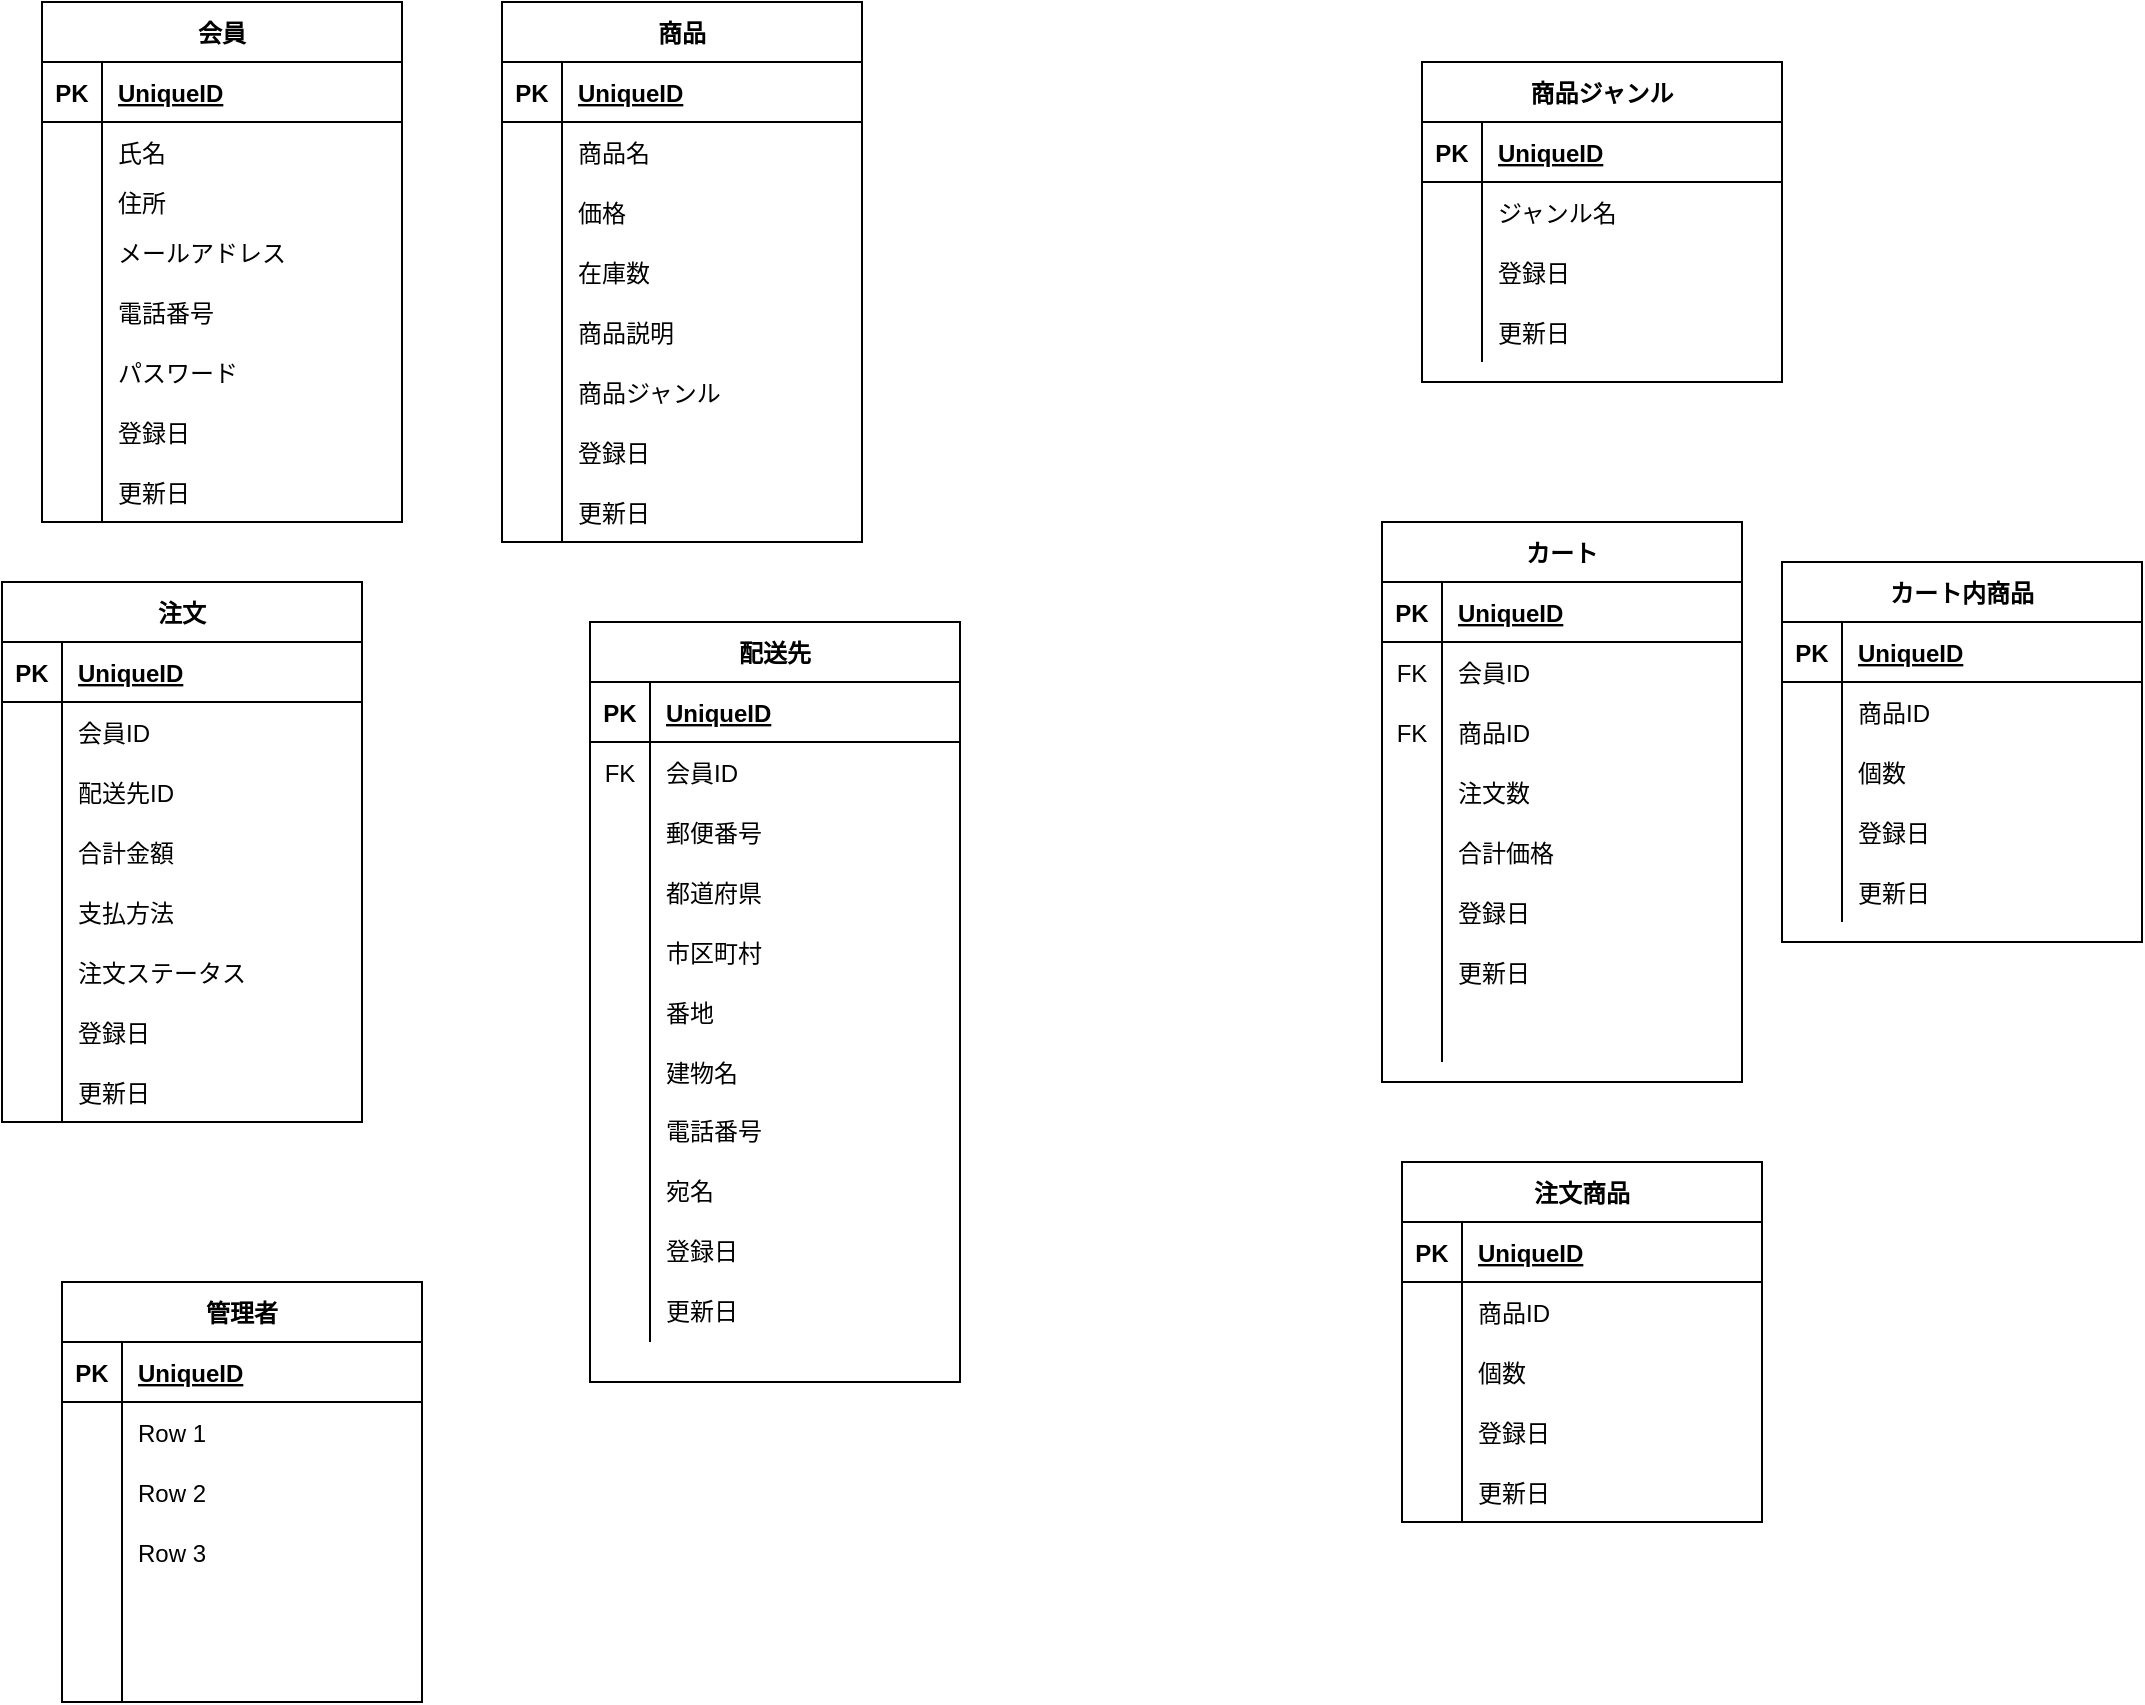 <mxfile version="14.2.2" type="github">
  <diagram id="_fGBbQ_tDHvk_TWlKCjW" name="Page-1">
    <mxGraphModel dx="875" dy="1049" grid="1" gridSize="10" guides="1" tooltips="1" connect="1" arrows="1" fold="1" page="1" pageScale="1" pageWidth="827" pageHeight="1169" math="0" shadow="0">
      <root>
        <mxCell id="0" />
        <mxCell id="1" parent="0" />
        <mxCell id="HQgpcalhJWOucow4i2d_-1" value="会員" style="shape=table;startSize=30;container=1;collapsible=1;childLayout=tableLayout;fixedRows=1;rowLines=0;fontStyle=1;align=center;resizeLast=1;" parent="1" vertex="1">
          <mxGeometry x="50" y="10" width="180" height="260" as="geometry" />
        </mxCell>
        <mxCell id="HQgpcalhJWOucow4i2d_-2" value="" style="shape=partialRectangle;collapsible=0;dropTarget=0;pointerEvents=0;fillColor=none;top=0;left=0;bottom=1;right=0;points=[[0,0.5],[1,0.5]];portConstraint=eastwest;" parent="HQgpcalhJWOucow4i2d_-1" vertex="1">
          <mxGeometry y="30" width="180" height="30" as="geometry" />
        </mxCell>
        <mxCell id="HQgpcalhJWOucow4i2d_-3" value="PK" style="shape=partialRectangle;connectable=0;fillColor=none;top=0;left=0;bottom=0;right=0;fontStyle=1;overflow=hidden;" parent="HQgpcalhJWOucow4i2d_-2" vertex="1">
          <mxGeometry width="30" height="30" as="geometry" />
        </mxCell>
        <mxCell id="HQgpcalhJWOucow4i2d_-4" value="UniqueID" style="shape=partialRectangle;connectable=0;fillColor=none;top=0;left=0;bottom=0;right=0;align=left;spacingLeft=6;fontStyle=5;overflow=hidden;" parent="HQgpcalhJWOucow4i2d_-2" vertex="1">
          <mxGeometry x="30" width="150" height="30" as="geometry" />
        </mxCell>
        <mxCell id="HQgpcalhJWOucow4i2d_-5" value="" style="shape=partialRectangle;collapsible=0;dropTarget=0;pointerEvents=0;fillColor=none;top=0;left=0;bottom=0;right=0;points=[[0,0.5],[1,0.5]];portConstraint=eastwest;" parent="HQgpcalhJWOucow4i2d_-1" vertex="1">
          <mxGeometry y="60" width="180" height="30" as="geometry" />
        </mxCell>
        <mxCell id="HQgpcalhJWOucow4i2d_-6" value="" style="shape=partialRectangle;connectable=0;fillColor=none;top=0;left=0;bottom=0;right=0;editable=1;overflow=hidden;" parent="HQgpcalhJWOucow4i2d_-5" vertex="1">
          <mxGeometry width="30" height="30" as="geometry" />
        </mxCell>
        <mxCell id="HQgpcalhJWOucow4i2d_-7" value="氏名" style="shape=partialRectangle;connectable=0;fillColor=none;top=0;left=0;bottom=0;right=0;align=left;spacingLeft=6;overflow=hidden;" parent="HQgpcalhJWOucow4i2d_-5" vertex="1">
          <mxGeometry x="30" width="150" height="30" as="geometry" />
        </mxCell>
        <mxCell id="HQgpcalhJWOucow4i2d_-8" value="" style="shape=partialRectangle;collapsible=0;dropTarget=0;pointerEvents=0;fillColor=none;top=0;left=0;bottom=0;right=0;points=[[0,0.5],[1,0.5]];portConstraint=eastwest;" parent="HQgpcalhJWOucow4i2d_-1" vertex="1">
          <mxGeometry y="90" width="180" height="20" as="geometry" />
        </mxCell>
        <mxCell id="HQgpcalhJWOucow4i2d_-9" value="" style="shape=partialRectangle;connectable=0;fillColor=none;top=0;left=0;bottom=0;right=0;editable=1;overflow=hidden;" parent="HQgpcalhJWOucow4i2d_-8" vertex="1">
          <mxGeometry width="30" height="20" as="geometry" />
        </mxCell>
        <mxCell id="HQgpcalhJWOucow4i2d_-10" value="住所" style="shape=partialRectangle;connectable=0;fillColor=none;top=0;left=0;bottom=0;right=0;align=left;spacingLeft=6;overflow=hidden;" parent="HQgpcalhJWOucow4i2d_-8" vertex="1">
          <mxGeometry x="30" width="150" height="20" as="geometry" />
        </mxCell>
        <mxCell id="HQgpcalhJWOucow4i2d_-11" value="" style="shape=partialRectangle;collapsible=0;dropTarget=0;pointerEvents=0;fillColor=none;top=0;left=0;bottom=0;right=0;points=[[0,0.5],[1,0.5]];portConstraint=eastwest;" parent="HQgpcalhJWOucow4i2d_-1" vertex="1">
          <mxGeometry y="110" width="180" height="30" as="geometry" />
        </mxCell>
        <mxCell id="HQgpcalhJWOucow4i2d_-12" value="" style="shape=partialRectangle;connectable=0;fillColor=none;top=0;left=0;bottom=0;right=0;editable=1;overflow=hidden;" parent="HQgpcalhJWOucow4i2d_-11" vertex="1">
          <mxGeometry width="30" height="30" as="geometry" />
        </mxCell>
        <mxCell id="HQgpcalhJWOucow4i2d_-13" value="メールアドレス" style="shape=partialRectangle;connectable=0;fillColor=none;top=0;left=0;bottom=0;right=0;align=left;spacingLeft=6;overflow=hidden;" parent="HQgpcalhJWOucow4i2d_-11" vertex="1">
          <mxGeometry x="30" width="150" height="30" as="geometry" />
        </mxCell>
        <mxCell id="v8ZFFHO1HFxHdXyD2R_P-13" style="shape=partialRectangle;collapsible=0;dropTarget=0;pointerEvents=0;fillColor=none;top=0;left=0;bottom=0;right=0;points=[[0,0.5],[1,0.5]];portConstraint=eastwest;" parent="HQgpcalhJWOucow4i2d_-1" vertex="1">
          <mxGeometry y="140" width="180" height="30" as="geometry" />
        </mxCell>
        <mxCell id="v8ZFFHO1HFxHdXyD2R_P-14" style="shape=partialRectangle;connectable=0;fillColor=none;top=0;left=0;bottom=0;right=0;editable=1;overflow=hidden;" parent="v8ZFFHO1HFxHdXyD2R_P-13" vertex="1">
          <mxGeometry width="30" height="30" as="geometry" />
        </mxCell>
        <mxCell id="v8ZFFHO1HFxHdXyD2R_P-15" value="電話番号" style="shape=partialRectangle;connectable=0;fillColor=none;top=0;left=0;bottom=0;right=0;align=left;spacingLeft=6;overflow=hidden;" parent="v8ZFFHO1HFxHdXyD2R_P-13" vertex="1">
          <mxGeometry x="30" width="150" height="30" as="geometry" />
        </mxCell>
        <mxCell id="v8ZFFHO1HFxHdXyD2R_P-1" style="shape=partialRectangle;collapsible=0;dropTarget=0;pointerEvents=0;fillColor=none;top=0;left=0;bottom=0;right=0;points=[[0,0.5],[1,0.5]];portConstraint=eastwest;" parent="HQgpcalhJWOucow4i2d_-1" vertex="1">
          <mxGeometry y="170" width="180" height="30" as="geometry" />
        </mxCell>
        <mxCell id="v8ZFFHO1HFxHdXyD2R_P-2" style="shape=partialRectangle;connectable=0;fillColor=none;top=0;left=0;bottom=0;right=0;editable=1;overflow=hidden;" parent="v8ZFFHO1HFxHdXyD2R_P-1" vertex="1">
          <mxGeometry width="30" height="30" as="geometry" />
        </mxCell>
        <mxCell id="v8ZFFHO1HFxHdXyD2R_P-3" value="パスワード" style="shape=partialRectangle;connectable=0;fillColor=none;top=0;left=0;bottom=0;right=0;align=left;spacingLeft=6;overflow=hidden;" parent="v8ZFFHO1HFxHdXyD2R_P-1" vertex="1">
          <mxGeometry x="30" width="150" height="30" as="geometry" />
        </mxCell>
        <mxCell id="v8ZFFHO1HFxHdXyD2R_P-10" style="shape=partialRectangle;collapsible=0;dropTarget=0;pointerEvents=0;fillColor=none;top=0;left=0;bottom=0;right=0;points=[[0,0.5],[1,0.5]];portConstraint=eastwest;" parent="HQgpcalhJWOucow4i2d_-1" vertex="1">
          <mxGeometry y="200" width="180" height="30" as="geometry" />
        </mxCell>
        <mxCell id="v8ZFFHO1HFxHdXyD2R_P-11" style="shape=partialRectangle;connectable=0;fillColor=none;top=0;left=0;bottom=0;right=0;editable=1;overflow=hidden;" parent="v8ZFFHO1HFxHdXyD2R_P-10" vertex="1">
          <mxGeometry width="30" height="30" as="geometry" />
        </mxCell>
        <mxCell id="v8ZFFHO1HFxHdXyD2R_P-12" value="登録日" style="shape=partialRectangle;connectable=0;fillColor=none;top=0;left=0;bottom=0;right=0;align=left;spacingLeft=6;overflow=hidden;" parent="v8ZFFHO1HFxHdXyD2R_P-10" vertex="1">
          <mxGeometry x="30" width="150" height="30" as="geometry" />
        </mxCell>
        <mxCell id="v8ZFFHO1HFxHdXyD2R_P-16" style="shape=partialRectangle;collapsible=0;dropTarget=0;pointerEvents=0;fillColor=none;top=0;left=0;bottom=0;right=0;points=[[0,0.5],[1,0.5]];portConstraint=eastwest;" parent="HQgpcalhJWOucow4i2d_-1" vertex="1">
          <mxGeometry y="230" width="180" height="30" as="geometry" />
        </mxCell>
        <mxCell id="v8ZFFHO1HFxHdXyD2R_P-17" style="shape=partialRectangle;connectable=0;fillColor=none;top=0;left=0;bottom=0;right=0;editable=1;overflow=hidden;" parent="v8ZFFHO1HFxHdXyD2R_P-16" vertex="1">
          <mxGeometry width="30" height="30" as="geometry" />
        </mxCell>
        <mxCell id="v8ZFFHO1HFxHdXyD2R_P-18" value="更新日" style="shape=partialRectangle;connectable=0;fillColor=none;top=0;left=0;bottom=0;right=0;align=left;spacingLeft=6;overflow=hidden;" parent="v8ZFFHO1HFxHdXyD2R_P-16" vertex="1">
          <mxGeometry x="30" width="150" height="30" as="geometry" />
        </mxCell>
        <mxCell id="HQgpcalhJWOucow4i2d_-14" value="商品" style="shape=table;startSize=30;container=1;collapsible=1;childLayout=tableLayout;fixedRows=1;rowLines=0;fontStyle=1;align=center;resizeLast=1;" parent="1" vertex="1">
          <mxGeometry x="280" y="10" width="180" height="270" as="geometry" />
        </mxCell>
        <mxCell id="HQgpcalhJWOucow4i2d_-15" value="" style="shape=partialRectangle;collapsible=0;dropTarget=0;pointerEvents=0;fillColor=none;top=0;left=0;bottom=1;right=0;points=[[0,0.5],[1,0.5]];portConstraint=eastwest;" parent="HQgpcalhJWOucow4i2d_-14" vertex="1">
          <mxGeometry y="30" width="180" height="30" as="geometry" />
        </mxCell>
        <mxCell id="HQgpcalhJWOucow4i2d_-16" value="PK" style="shape=partialRectangle;connectable=0;fillColor=none;top=0;left=0;bottom=0;right=0;fontStyle=1;overflow=hidden;" parent="HQgpcalhJWOucow4i2d_-15" vertex="1">
          <mxGeometry width="30" height="30" as="geometry" />
        </mxCell>
        <mxCell id="HQgpcalhJWOucow4i2d_-17" value="UniqueID" style="shape=partialRectangle;connectable=0;fillColor=none;top=0;left=0;bottom=0;right=0;align=left;spacingLeft=6;fontStyle=5;overflow=hidden;" parent="HQgpcalhJWOucow4i2d_-15" vertex="1">
          <mxGeometry x="30" width="150" height="30" as="geometry" />
        </mxCell>
        <mxCell id="HQgpcalhJWOucow4i2d_-18" value="" style="shape=partialRectangle;collapsible=0;dropTarget=0;pointerEvents=0;fillColor=none;top=0;left=0;bottom=0;right=0;points=[[0,0.5],[1,0.5]];portConstraint=eastwest;" parent="HQgpcalhJWOucow4i2d_-14" vertex="1">
          <mxGeometry y="60" width="180" height="30" as="geometry" />
        </mxCell>
        <mxCell id="HQgpcalhJWOucow4i2d_-19" value="" style="shape=partialRectangle;connectable=0;fillColor=none;top=0;left=0;bottom=0;right=0;editable=1;overflow=hidden;" parent="HQgpcalhJWOucow4i2d_-18" vertex="1">
          <mxGeometry width="30" height="30" as="geometry" />
        </mxCell>
        <mxCell id="HQgpcalhJWOucow4i2d_-20" value="商品名" style="shape=partialRectangle;connectable=0;fillColor=none;top=0;left=0;bottom=0;right=0;align=left;spacingLeft=6;overflow=hidden;" parent="HQgpcalhJWOucow4i2d_-18" vertex="1">
          <mxGeometry x="30" width="150" height="30" as="geometry" />
        </mxCell>
        <mxCell id="HQgpcalhJWOucow4i2d_-21" value="" style="shape=partialRectangle;collapsible=0;dropTarget=0;pointerEvents=0;fillColor=none;top=0;left=0;bottom=0;right=0;points=[[0,0.5],[1,0.5]];portConstraint=eastwest;" parent="HQgpcalhJWOucow4i2d_-14" vertex="1">
          <mxGeometry y="90" width="180" height="30" as="geometry" />
        </mxCell>
        <mxCell id="HQgpcalhJWOucow4i2d_-22" value="" style="shape=partialRectangle;connectable=0;fillColor=none;top=0;left=0;bottom=0;right=0;editable=1;overflow=hidden;" parent="HQgpcalhJWOucow4i2d_-21" vertex="1">
          <mxGeometry width="30" height="30" as="geometry" />
        </mxCell>
        <mxCell id="HQgpcalhJWOucow4i2d_-23" value="価格" style="shape=partialRectangle;connectable=0;fillColor=none;top=0;left=0;bottom=0;right=0;align=left;spacingLeft=6;overflow=hidden;" parent="HQgpcalhJWOucow4i2d_-21" vertex="1">
          <mxGeometry x="30" width="150" height="30" as="geometry" />
        </mxCell>
        <mxCell id="HQgpcalhJWOucow4i2d_-24" value="" style="shape=partialRectangle;collapsible=0;dropTarget=0;pointerEvents=0;fillColor=none;top=0;left=0;bottom=0;right=0;points=[[0,0.5],[1,0.5]];portConstraint=eastwest;" parent="HQgpcalhJWOucow4i2d_-14" vertex="1">
          <mxGeometry y="120" width="180" height="30" as="geometry" />
        </mxCell>
        <mxCell id="HQgpcalhJWOucow4i2d_-25" value="" style="shape=partialRectangle;connectable=0;fillColor=none;top=0;left=0;bottom=0;right=0;editable=1;overflow=hidden;" parent="HQgpcalhJWOucow4i2d_-24" vertex="1">
          <mxGeometry width="30" height="30" as="geometry" />
        </mxCell>
        <mxCell id="HQgpcalhJWOucow4i2d_-26" value="在庫数" style="shape=partialRectangle;connectable=0;fillColor=none;top=0;left=0;bottom=0;right=0;align=left;spacingLeft=6;overflow=hidden;" parent="HQgpcalhJWOucow4i2d_-24" vertex="1">
          <mxGeometry x="30" width="150" height="30" as="geometry" />
        </mxCell>
        <mxCell id="v8ZFFHO1HFxHdXyD2R_P-26" style="shape=partialRectangle;collapsible=0;dropTarget=0;pointerEvents=0;fillColor=none;top=0;left=0;bottom=0;right=0;points=[[0,0.5],[1,0.5]];portConstraint=eastwest;" parent="HQgpcalhJWOucow4i2d_-14" vertex="1">
          <mxGeometry y="150" width="180" height="30" as="geometry" />
        </mxCell>
        <mxCell id="v8ZFFHO1HFxHdXyD2R_P-27" style="shape=partialRectangle;connectable=0;fillColor=none;top=0;left=0;bottom=0;right=0;editable=1;overflow=hidden;" parent="v8ZFFHO1HFxHdXyD2R_P-26" vertex="1">
          <mxGeometry width="30" height="30" as="geometry" />
        </mxCell>
        <mxCell id="v8ZFFHO1HFxHdXyD2R_P-28" value="商品説明" style="shape=partialRectangle;connectable=0;fillColor=none;top=0;left=0;bottom=0;right=0;align=left;spacingLeft=6;overflow=hidden;" parent="v8ZFFHO1HFxHdXyD2R_P-26" vertex="1">
          <mxGeometry x="30" width="150" height="30" as="geometry" />
        </mxCell>
        <mxCell id="v8ZFFHO1HFxHdXyD2R_P-100" style="shape=partialRectangle;collapsible=0;dropTarget=0;pointerEvents=0;fillColor=none;top=0;left=0;bottom=0;right=0;points=[[0,0.5],[1,0.5]];portConstraint=eastwest;" parent="HQgpcalhJWOucow4i2d_-14" vertex="1">
          <mxGeometry y="180" width="180" height="30" as="geometry" />
        </mxCell>
        <mxCell id="v8ZFFHO1HFxHdXyD2R_P-101" style="shape=partialRectangle;connectable=0;fillColor=none;top=0;left=0;bottom=0;right=0;editable=1;overflow=hidden;" parent="v8ZFFHO1HFxHdXyD2R_P-100" vertex="1">
          <mxGeometry width="30" height="30" as="geometry" />
        </mxCell>
        <mxCell id="v8ZFFHO1HFxHdXyD2R_P-102" value="商品ジャンル" style="shape=partialRectangle;connectable=0;fillColor=none;top=0;left=0;bottom=0;right=0;align=left;spacingLeft=6;overflow=hidden;" parent="v8ZFFHO1HFxHdXyD2R_P-100" vertex="1">
          <mxGeometry x="30" width="150" height="30" as="geometry" />
        </mxCell>
        <mxCell id="v8ZFFHO1HFxHdXyD2R_P-23" style="shape=partialRectangle;collapsible=0;dropTarget=0;pointerEvents=0;fillColor=none;top=0;left=0;bottom=0;right=0;points=[[0,0.5],[1,0.5]];portConstraint=eastwest;" parent="HQgpcalhJWOucow4i2d_-14" vertex="1">
          <mxGeometry y="210" width="180" height="30" as="geometry" />
        </mxCell>
        <mxCell id="v8ZFFHO1HFxHdXyD2R_P-24" style="shape=partialRectangle;connectable=0;fillColor=none;top=0;left=0;bottom=0;right=0;editable=1;overflow=hidden;" parent="v8ZFFHO1HFxHdXyD2R_P-23" vertex="1">
          <mxGeometry width="30" height="30" as="geometry" />
        </mxCell>
        <mxCell id="v8ZFFHO1HFxHdXyD2R_P-25" value="登録日" style="shape=partialRectangle;connectable=0;fillColor=none;top=0;left=0;bottom=0;right=0;align=left;spacingLeft=6;overflow=hidden;" parent="v8ZFFHO1HFxHdXyD2R_P-23" vertex="1">
          <mxGeometry x="30" width="150" height="30" as="geometry" />
        </mxCell>
        <mxCell id="v8ZFFHO1HFxHdXyD2R_P-20" style="shape=partialRectangle;collapsible=0;dropTarget=0;pointerEvents=0;fillColor=none;top=0;left=0;bottom=0;right=0;points=[[0,0.5],[1,0.5]];portConstraint=eastwest;" parent="HQgpcalhJWOucow4i2d_-14" vertex="1">
          <mxGeometry y="240" width="180" height="30" as="geometry" />
        </mxCell>
        <mxCell id="v8ZFFHO1HFxHdXyD2R_P-21" style="shape=partialRectangle;connectable=0;fillColor=none;top=0;left=0;bottom=0;right=0;editable=1;overflow=hidden;" parent="v8ZFFHO1HFxHdXyD2R_P-20" vertex="1">
          <mxGeometry width="30" height="30" as="geometry" />
        </mxCell>
        <mxCell id="v8ZFFHO1HFxHdXyD2R_P-22" value="更新日" style="shape=partialRectangle;connectable=0;fillColor=none;top=0;left=0;bottom=0;right=0;align=left;spacingLeft=6;overflow=hidden;" parent="v8ZFFHO1HFxHdXyD2R_P-20" vertex="1">
          <mxGeometry x="30" width="150" height="30" as="geometry" />
        </mxCell>
        <mxCell id="HQgpcalhJWOucow4i2d_-27" value="配送先" style="shape=table;startSize=30;container=1;collapsible=1;childLayout=tableLayout;fixedRows=1;rowLines=0;fontStyle=1;align=center;resizeLast=1;" parent="1" vertex="1">
          <mxGeometry x="324" y="320" width="185" height="380.0" as="geometry" />
        </mxCell>
        <mxCell id="HQgpcalhJWOucow4i2d_-28" value="" style="shape=partialRectangle;collapsible=0;dropTarget=0;pointerEvents=0;fillColor=none;top=0;left=0;bottom=1;right=0;points=[[0,0.5],[1,0.5]];portConstraint=eastwest;" parent="HQgpcalhJWOucow4i2d_-27" vertex="1">
          <mxGeometry y="30" width="185" height="30" as="geometry" />
        </mxCell>
        <mxCell id="HQgpcalhJWOucow4i2d_-29" value="PK" style="shape=partialRectangle;connectable=0;fillColor=none;top=0;left=0;bottom=0;right=0;fontStyle=1;overflow=hidden;" parent="HQgpcalhJWOucow4i2d_-28" vertex="1">
          <mxGeometry width="30" height="30" as="geometry" />
        </mxCell>
        <mxCell id="HQgpcalhJWOucow4i2d_-30" value="UniqueID" style="shape=partialRectangle;connectable=0;fillColor=none;top=0;left=0;bottom=0;right=0;align=left;spacingLeft=6;fontStyle=5;overflow=hidden;" parent="HQgpcalhJWOucow4i2d_-28" vertex="1">
          <mxGeometry x="30" width="155" height="30" as="geometry" />
        </mxCell>
        <mxCell id="K7CuI77C3Jk4myJoS-8p-39" style="shape=partialRectangle;collapsible=0;dropTarget=0;pointerEvents=0;fillColor=none;top=0;left=0;bottom=0;right=0;points=[[0,0.5],[1,0.5]];portConstraint=eastwest;" parent="HQgpcalhJWOucow4i2d_-27" vertex="1">
          <mxGeometry y="60" width="185" height="30" as="geometry" />
        </mxCell>
        <mxCell id="K7CuI77C3Jk4myJoS-8p-40" value="FK" style="shape=partialRectangle;connectable=0;fillColor=none;top=0;left=0;bottom=0;right=0;editable=1;overflow=hidden;" parent="K7CuI77C3Jk4myJoS-8p-39" vertex="1">
          <mxGeometry width="30" height="30" as="geometry" />
        </mxCell>
        <mxCell id="K7CuI77C3Jk4myJoS-8p-41" value="会員ID" style="shape=partialRectangle;connectable=0;fillColor=none;top=0;left=0;bottom=0;right=0;align=left;spacingLeft=6;overflow=hidden;" parent="K7CuI77C3Jk4myJoS-8p-39" vertex="1">
          <mxGeometry x="30" width="155" height="30" as="geometry" />
        </mxCell>
        <mxCell id="HQgpcalhJWOucow4i2d_-31" value="" style="shape=partialRectangle;collapsible=0;dropTarget=0;pointerEvents=0;fillColor=none;top=0;left=0;bottom=0;right=0;points=[[0,0.5],[1,0.5]];portConstraint=eastwest;" parent="HQgpcalhJWOucow4i2d_-27" vertex="1">
          <mxGeometry y="90" width="185" height="30" as="geometry" />
        </mxCell>
        <mxCell id="HQgpcalhJWOucow4i2d_-32" value="" style="shape=partialRectangle;connectable=0;fillColor=none;top=0;left=0;bottom=0;right=0;editable=1;overflow=hidden;" parent="HQgpcalhJWOucow4i2d_-31" vertex="1">
          <mxGeometry width="30" height="30" as="geometry" />
        </mxCell>
        <mxCell id="HQgpcalhJWOucow4i2d_-33" value="郵便番号" style="shape=partialRectangle;connectable=0;fillColor=none;top=0;left=0;bottom=0;right=0;align=left;spacingLeft=6;overflow=hidden;" parent="HQgpcalhJWOucow4i2d_-31" vertex="1">
          <mxGeometry x="30" width="155" height="30" as="geometry" />
        </mxCell>
        <mxCell id="HQgpcalhJWOucow4i2d_-34" value="" style="shape=partialRectangle;collapsible=0;dropTarget=0;pointerEvents=0;fillColor=none;top=0;left=0;bottom=0;right=0;points=[[0,0.5],[1,0.5]];portConstraint=eastwest;" parent="HQgpcalhJWOucow4i2d_-27" vertex="1">
          <mxGeometry y="120" width="185" height="30" as="geometry" />
        </mxCell>
        <mxCell id="HQgpcalhJWOucow4i2d_-35" value="" style="shape=partialRectangle;connectable=0;fillColor=none;top=0;left=0;bottom=0;right=0;editable=1;overflow=hidden;" parent="HQgpcalhJWOucow4i2d_-34" vertex="1">
          <mxGeometry width="30" height="30" as="geometry" />
        </mxCell>
        <mxCell id="HQgpcalhJWOucow4i2d_-36" value="都道府県" style="shape=partialRectangle;connectable=0;fillColor=none;top=0;left=0;bottom=0;right=0;align=left;spacingLeft=6;overflow=hidden;" parent="HQgpcalhJWOucow4i2d_-34" vertex="1">
          <mxGeometry x="30" width="155" height="30" as="geometry" />
        </mxCell>
        <mxCell id="v8ZFFHO1HFxHdXyD2R_P-35" style="shape=partialRectangle;collapsible=0;dropTarget=0;pointerEvents=0;fillColor=none;top=0;left=0;bottom=0;right=0;points=[[0,0.5],[1,0.5]];portConstraint=eastwest;" parent="HQgpcalhJWOucow4i2d_-27" vertex="1">
          <mxGeometry y="150" width="185" height="30" as="geometry" />
        </mxCell>
        <mxCell id="v8ZFFHO1HFxHdXyD2R_P-36" style="shape=partialRectangle;connectable=0;fillColor=none;top=0;left=0;bottom=0;right=0;editable=1;overflow=hidden;" parent="v8ZFFHO1HFxHdXyD2R_P-35" vertex="1">
          <mxGeometry width="30" height="30" as="geometry" />
        </mxCell>
        <mxCell id="v8ZFFHO1HFxHdXyD2R_P-37" value="市区町村" style="shape=partialRectangle;connectable=0;fillColor=none;top=0;left=0;bottom=0;right=0;align=left;spacingLeft=6;overflow=hidden;" parent="v8ZFFHO1HFxHdXyD2R_P-35" vertex="1">
          <mxGeometry x="30" width="155" height="30" as="geometry" />
        </mxCell>
        <mxCell id="v8ZFFHO1HFxHdXyD2R_P-32" style="shape=partialRectangle;collapsible=0;dropTarget=0;pointerEvents=0;fillColor=none;top=0;left=0;bottom=0;right=0;points=[[0,0.5],[1,0.5]];portConstraint=eastwest;" parent="HQgpcalhJWOucow4i2d_-27" vertex="1">
          <mxGeometry y="180" width="185" height="30" as="geometry" />
        </mxCell>
        <mxCell id="v8ZFFHO1HFxHdXyD2R_P-33" style="shape=partialRectangle;connectable=0;fillColor=none;top=0;left=0;bottom=0;right=0;editable=1;overflow=hidden;" parent="v8ZFFHO1HFxHdXyD2R_P-32" vertex="1">
          <mxGeometry width="30" height="30" as="geometry" />
        </mxCell>
        <mxCell id="v8ZFFHO1HFxHdXyD2R_P-34" value="番地" style="shape=partialRectangle;connectable=0;fillColor=none;top=0;left=0;bottom=0;right=0;align=left;spacingLeft=6;overflow=hidden;" parent="v8ZFFHO1HFxHdXyD2R_P-32" vertex="1">
          <mxGeometry x="30" width="155" height="30" as="geometry" />
        </mxCell>
        <mxCell id="v8ZFFHO1HFxHdXyD2R_P-29" style="shape=partialRectangle;collapsible=0;dropTarget=0;pointerEvents=0;fillColor=none;top=0;left=0;bottom=0;right=0;points=[[0,0.5],[1,0.5]];portConstraint=eastwest;" parent="HQgpcalhJWOucow4i2d_-27" vertex="1">
          <mxGeometry y="210" width="185" height="30" as="geometry" />
        </mxCell>
        <mxCell id="v8ZFFHO1HFxHdXyD2R_P-30" style="shape=partialRectangle;connectable=0;fillColor=none;top=0;left=0;bottom=0;right=0;editable=1;overflow=hidden;" parent="v8ZFFHO1HFxHdXyD2R_P-29" vertex="1">
          <mxGeometry width="30" height="30" as="geometry" />
        </mxCell>
        <mxCell id="v8ZFFHO1HFxHdXyD2R_P-31" value="建物名" style="shape=partialRectangle;connectable=0;fillColor=none;top=0;left=0;bottom=0;right=0;align=left;spacingLeft=6;overflow=hidden;" parent="v8ZFFHO1HFxHdXyD2R_P-29" vertex="1">
          <mxGeometry x="30" width="155" height="30" as="geometry" />
        </mxCell>
        <mxCell id="HQgpcalhJWOucow4i2d_-37" value="" style="shape=partialRectangle;collapsible=0;dropTarget=0;pointerEvents=0;fillColor=none;top=0;left=0;bottom=0;right=0;points=[[0,0.5],[1,0.5]];portConstraint=eastwest;" parent="HQgpcalhJWOucow4i2d_-27" vertex="1">
          <mxGeometry y="240" width="185" height="30" as="geometry" />
        </mxCell>
        <mxCell id="HQgpcalhJWOucow4i2d_-38" value="" style="shape=partialRectangle;connectable=0;fillColor=none;top=0;left=0;bottom=0;right=0;editable=1;overflow=hidden;" parent="HQgpcalhJWOucow4i2d_-37" vertex="1">
          <mxGeometry width="30" height="30" as="geometry" />
        </mxCell>
        <mxCell id="HQgpcalhJWOucow4i2d_-39" value="電話番号" style="shape=partialRectangle;connectable=0;fillColor=none;top=0;left=0;bottom=0;right=0;align=left;spacingLeft=6;overflow=hidden;whiteSpace=wrap;" parent="HQgpcalhJWOucow4i2d_-37" vertex="1">
          <mxGeometry x="30" width="155" height="30" as="geometry" />
        </mxCell>
        <mxCell id="v8ZFFHO1HFxHdXyD2R_P-104" style="shape=partialRectangle;collapsible=0;dropTarget=0;pointerEvents=0;fillColor=none;top=0;left=0;bottom=0;right=0;points=[[0,0.5],[1,0.5]];portConstraint=eastwest;" parent="HQgpcalhJWOucow4i2d_-27" vertex="1">
          <mxGeometry y="270" width="185" height="30" as="geometry" />
        </mxCell>
        <mxCell id="v8ZFFHO1HFxHdXyD2R_P-105" style="shape=partialRectangle;connectable=0;fillColor=none;top=0;left=0;bottom=0;right=0;editable=1;overflow=hidden;" parent="v8ZFFHO1HFxHdXyD2R_P-104" vertex="1">
          <mxGeometry width="30" height="30" as="geometry" />
        </mxCell>
        <mxCell id="v8ZFFHO1HFxHdXyD2R_P-106" value="宛名" style="shape=partialRectangle;connectable=0;fillColor=none;top=0;left=0;bottom=0;right=0;align=left;spacingLeft=6;overflow=hidden;whiteSpace=wrap;" parent="v8ZFFHO1HFxHdXyD2R_P-104" vertex="1">
          <mxGeometry x="30" width="155" height="30" as="geometry" />
        </mxCell>
        <mxCell id="K7CuI77C3Jk4myJoS-8p-48" style="shape=partialRectangle;collapsible=0;dropTarget=0;pointerEvents=0;fillColor=none;top=0;left=0;bottom=0;right=0;points=[[0,0.5],[1,0.5]];portConstraint=eastwest;" parent="HQgpcalhJWOucow4i2d_-27" vertex="1">
          <mxGeometry y="300" width="185" height="30" as="geometry" />
        </mxCell>
        <mxCell id="K7CuI77C3Jk4myJoS-8p-49" style="shape=partialRectangle;connectable=0;fillColor=none;top=0;left=0;bottom=0;right=0;editable=1;overflow=hidden;" parent="K7CuI77C3Jk4myJoS-8p-48" vertex="1">
          <mxGeometry width="30" height="30" as="geometry" />
        </mxCell>
        <mxCell id="K7CuI77C3Jk4myJoS-8p-50" value="登録日" style="shape=partialRectangle;connectable=0;fillColor=none;top=0;left=0;bottom=0;right=0;align=left;spacingLeft=6;overflow=hidden;whiteSpace=wrap;" parent="K7CuI77C3Jk4myJoS-8p-48" vertex="1">
          <mxGeometry x="30" width="155" height="30" as="geometry" />
        </mxCell>
        <mxCell id="K7CuI77C3Jk4myJoS-8p-45" style="shape=partialRectangle;collapsible=0;dropTarget=0;pointerEvents=0;fillColor=none;top=0;left=0;bottom=0;right=0;points=[[0,0.5],[1,0.5]];portConstraint=eastwest;" parent="HQgpcalhJWOucow4i2d_-27" vertex="1">
          <mxGeometry y="330" width="185" height="30" as="geometry" />
        </mxCell>
        <mxCell id="K7CuI77C3Jk4myJoS-8p-46" style="shape=partialRectangle;connectable=0;fillColor=none;top=0;left=0;bottom=0;right=0;editable=1;overflow=hidden;" parent="K7CuI77C3Jk4myJoS-8p-45" vertex="1">
          <mxGeometry width="30" height="30" as="geometry" />
        </mxCell>
        <mxCell id="K7CuI77C3Jk4myJoS-8p-47" value="更新日" style="shape=partialRectangle;connectable=0;fillColor=none;top=0;left=0;bottom=0;right=0;align=left;spacingLeft=6;overflow=hidden;whiteSpace=wrap;" parent="K7CuI77C3Jk4myJoS-8p-45" vertex="1">
          <mxGeometry x="30" width="155" height="30" as="geometry" />
        </mxCell>
        <mxCell id="HQgpcalhJWOucow4i2d_-40" value="注文" style="shape=table;startSize=30;container=1;collapsible=1;childLayout=tableLayout;fixedRows=1;rowLines=0;fontStyle=1;align=center;resizeLast=1;" parent="1" vertex="1">
          <mxGeometry x="30" y="300" width="180" height="270.0" as="geometry" />
        </mxCell>
        <mxCell id="HQgpcalhJWOucow4i2d_-41" value="" style="shape=partialRectangle;collapsible=0;dropTarget=0;pointerEvents=0;fillColor=none;top=0;left=0;bottom=1;right=0;points=[[0,0.5],[1,0.5]];portConstraint=eastwest;" parent="HQgpcalhJWOucow4i2d_-40" vertex="1">
          <mxGeometry y="30" width="180" height="30" as="geometry" />
        </mxCell>
        <mxCell id="HQgpcalhJWOucow4i2d_-42" value="PK" style="shape=partialRectangle;connectable=0;fillColor=none;top=0;left=0;bottom=0;right=0;fontStyle=1;overflow=hidden;" parent="HQgpcalhJWOucow4i2d_-41" vertex="1">
          <mxGeometry width="30" height="30" as="geometry" />
        </mxCell>
        <mxCell id="HQgpcalhJWOucow4i2d_-43" value="UniqueID" style="shape=partialRectangle;connectable=0;fillColor=none;top=0;left=0;bottom=0;right=0;align=left;spacingLeft=6;fontStyle=5;overflow=hidden;" parent="HQgpcalhJWOucow4i2d_-41" vertex="1">
          <mxGeometry x="30" width="150" height="30" as="geometry" />
        </mxCell>
        <mxCell id="HQgpcalhJWOucow4i2d_-44" value="" style="shape=partialRectangle;collapsible=0;dropTarget=0;pointerEvents=0;fillColor=none;top=0;left=0;bottom=0;right=0;points=[[0,0.5],[1,0.5]];portConstraint=eastwest;" parent="HQgpcalhJWOucow4i2d_-40" vertex="1">
          <mxGeometry y="60" width="180" height="30" as="geometry" />
        </mxCell>
        <mxCell id="HQgpcalhJWOucow4i2d_-45" value="" style="shape=partialRectangle;connectable=0;fillColor=none;top=0;left=0;bottom=0;right=0;editable=1;overflow=hidden;" parent="HQgpcalhJWOucow4i2d_-44" vertex="1">
          <mxGeometry width="30" height="30" as="geometry" />
        </mxCell>
        <mxCell id="HQgpcalhJWOucow4i2d_-46" value="会員ID" style="shape=partialRectangle;connectable=0;fillColor=none;top=0;left=0;bottom=0;right=0;align=left;spacingLeft=6;overflow=hidden;" parent="HQgpcalhJWOucow4i2d_-44" vertex="1">
          <mxGeometry x="30" width="150" height="30" as="geometry" />
        </mxCell>
        <mxCell id="K7CuI77C3Jk4myJoS-8p-42" style="shape=partialRectangle;collapsible=0;dropTarget=0;pointerEvents=0;fillColor=none;top=0;left=0;bottom=0;right=0;points=[[0,0.5],[1,0.5]];portConstraint=eastwest;" parent="HQgpcalhJWOucow4i2d_-40" vertex="1">
          <mxGeometry y="90" width="180" height="30" as="geometry" />
        </mxCell>
        <mxCell id="K7CuI77C3Jk4myJoS-8p-43" style="shape=partialRectangle;connectable=0;fillColor=none;top=0;left=0;bottom=0;right=0;editable=1;overflow=hidden;" parent="K7CuI77C3Jk4myJoS-8p-42" vertex="1">
          <mxGeometry width="30" height="30" as="geometry" />
        </mxCell>
        <mxCell id="K7CuI77C3Jk4myJoS-8p-44" value="配送先ID" style="shape=partialRectangle;connectable=0;fillColor=none;top=0;left=0;bottom=0;right=0;align=left;spacingLeft=6;overflow=hidden;" parent="K7CuI77C3Jk4myJoS-8p-42" vertex="1">
          <mxGeometry x="30" width="150" height="30" as="geometry" />
        </mxCell>
        <mxCell id="HQgpcalhJWOucow4i2d_-50" value="" style="shape=partialRectangle;collapsible=0;dropTarget=0;pointerEvents=0;fillColor=none;top=0;left=0;bottom=0;right=0;points=[[0,0.5],[1,0.5]];portConstraint=eastwest;" parent="HQgpcalhJWOucow4i2d_-40" vertex="1">
          <mxGeometry y="120" width="180" height="30" as="geometry" />
        </mxCell>
        <mxCell id="HQgpcalhJWOucow4i2d_-51" value="" style="shape=partialRectangle;connectable=0;fillColor=none;top=0;left=0;bottom=0;right=0;editable=1;overflow=hidden;" parent="HQgpcalhJWOucow4i2d_-50" vertex="1">
          <mxGeometry width="30" height="30" as="geometry" />
        </mxCell>
        <mxCell id="HQgpcalhJWOucow4i2d_-52" value="合計金額" style="shape=partialRectangle;connectable=0;fillColor=none;top=0;left=0;bottom=0;right=0;align=left;spacingLeft=6;overflow=hidden;" parent="HQgpcalhJWOucow4i2d_-50" vertex="1">
          <mxGeometry x="30" width="150" height="30" as="geometry" />
        </mxCell>
        <mxCell id="v8ZFFHO1HFxHdXyD2R_P-50" style="shape=partialRectangle;collapsible=0;dropTarget=0;pointerEvents=0;fillColor=none;top=0;left=0;bottom=0;right=0;points=[[0,0.5],[1,0.5]];portConstraint=eastwest;" parent="HQgpcalhJWOucow4i2d_-40" vertex="1">
          <mxGeometry y="150" width="180" height="30" as="geometry" />
        </mxCell>
        <mxCell id="v8ZFFHO1HFxHdXyD2R_P-51" style="shape=partialRectangle;connectable=0;fillColor=none;top=0;left=0;bottom=0;right=0;editable=1;overflow=hidden;" parent="v8ZFFHO1HFxHdXyD2R_P-50" vertex="1">
          <mxGeometry width="30" height="30" as="geometry" />
        </mxCell>
        <mxCell id="v8ZFFHO1HFxHdXyD2R_P-52" value="支払方法" style="shape=partialRectangle;connectable=0;fillColor=none;top=0;left=0;bottom=0;right=0;align=left;spacingLeft=6;overflow=hidden;" parent="v8ZFFHO1HFxHdXyD2R_P-50" vertex="1">
          <mxGeometry x="30" width="150" height="30" as="geometry" />
        </mxCell>
        <mxCell id="v8ZFFHO1HFxHdXyD2R_P-44" style="shape=partialRectangle;collapsible=0;dropTarget=0;pointerEvents=0;fillColor=none;top=0;left=0;bottom=0;right=0;points=[[0,0.5],[1,0.5]];portConstraint=eastwest;" parent="HQgpcalhJWOucow4i2d_-40" vertex="1">
          <mxGeometry y="180" width="180" height="30" as="geometry" />
        </mxCell>
        <mxCell id="v8ZFFHO1HFxHdXyD2R_P-45" style="shape=partialRectangle;connectable=0;fillColor=none;top=0;left=0;bottom=0;right=0;editable=1;overflow=hidden;" parent="v8ZFFHO1HFxHdXyD2R_P-44" vertex="1">
          <mxGeometry width="30" height="30" as="geometry" />
        </mxCell>
        <mxCell id="v8ZFFHO1HFxHdXyD2R_P-46" value="注文ステータス" style="shape=partialRectangle;connectable=0;fillColor=none;top=0;left=0;bottom=0;right=0;align=left;spacingLeft=6;overflow=hidden;" parent="v8ZFFHO1HFxHdXyD2R_P-44" vertex="1">
          <mxGeometry x="30" width="150" height="30" as="geometry" />
        </mxCell>
        <mxCell id="v8ZFFHO1HFxHdXyD2R_P-41" style="shape=partialRectangle;collapsible=0;dropTarget=0;pointerEvents=0;fillColor=none;top=0;left=0;bottom=0;right=0;points=[[0,0.5],[1,0.5]];portConstraint=eastwest;" parent="HQgpcalhJWOucow4i2d_-40" vertex="1">
          <mxGeometry y="210" width="180" height="30" as="geometry" />
        </mxCell>
        <mxCell id="v8ZFFHO1HFxHdXyD2R_P-42" style="shape=partialRectangle;connectable=0;fillColor=none;top=0;left=0;bottom=0;right=0;editable=1;overflow=hidden;" parent="v8ZFFHO1HFxHdXyD2R_P-41" vertex="1">
          <mxGeometry width="30" height="30" as="geometry" />
        </mxCell>
        <mxCell id="v8ZFFHO1HFxHdXyD2R_P-43" value="登録日" style="shape=partialRectangle;connectable=0;fillColor=none;top=0;left=0;bottom=0;right=0;align=left;spacingLeft=6;overflow=hidden;" parent="v8ZFFHO1HFxHdXyD2R_P-41" vertex="1">
          <mxGeometry x="30" width="150" height="30" as="geometry" />
        </mxCell>
        <mxCell id="v8ZFFHO1HFxHdXyD2R_P-38" style="shape=partialRectangle;collapsible=0;dropTarget=0;pointerEvents=0;fillColor=none;top=0;left=0;bottom=0;right=0;points=[[0,0.5],[1,0.5]];portConstraint=eastwest;" parent="HQgpcalhJWOucow4i2d_-40" vertex="1">
          <mxGeometry y="240" width="180" height="30" as="geometry" />
        </mxCell>
        <mxCell id="v8ZFFHO1HFxHdXyD2R_P-39" style="shape=partialRectangle;connectable=0;fillColor=none;top=0;left=0;bottom=0;right=0;editable=1;overflow=hidden;" parent="v8ZFFHO1HFxHdXyD2R_P-38" vertex="1">
          <mxGeometry width="30" height="30" as="geometry" />
        </mxCell>
        <mxCell id="v8ZFFHO1HFxHdXyD2R_P-40" value="更新日" style="shape=partialRectangle;connectable=0;fillColor=none;top=0;left=0;bottom=0;right=0;align=left;spacingLeft=6;overflow=hidden;" parent="v8ZFFHO1HFxHdXyD2R_P-38" vertex="1">
          <mxGeometry x="30" width="150" height="30" as="geometry" />
        </mxCell>
        <mxCell id="v8ZFFHO1HFxHdXyD2R_P-56" value="管理者" style="shape=table;startSize=30;container=1;collapsible=1;childLayout=tableLayout;fixedRows=1;rowLines=0;fontStyle=1;align=center;resizeLast=1;fillColor=none;" parent="1" vertex="1">
          <mxGeometry x="60" y="650" width="180" height="210" as="geometry" />
        </mxCell>
        <mxCell id="v8ZFFHO1HFxHdXyD2R_P-57" value="" style="shape=partialRectangle;collapsible=0;dropTarget=0;pointerEvents=0;fillColor=none;top=0;left=0;bottom=1;right=0;points=[[0,0.5],[1,0.5]];portConstraint=eastwest;" parent="v8ZFFHO1HFxHdXyD2R_P-56" vertex="1">
          <mxGeometry y="30" width="180" height="30" as="geometry" />
        </mxCell>
        <mxCell id="v8ZFFHO1HFxHdXyD2R_P-58" value="PK" style="shape=partialRectangle;connectable=0;fillColor=none;top=0;left=0;bottom=0;right=0;fontStyle=1;overflow=hidden;" parent="v8ZFFHO1HFxHdXyD2R_P-57" vertex="1">
          <mxGeometry width="30" height="30" as="geometry" />
        </mxCell>
        <mxCell id="v8ZFFHO1HFxHdXyD2R_P-59" value="UniqueID" style="shape=partialRectangle;connectable=0;fillColor=none;top=0;left=0;bottom=0;right=0;align=left;spacingLeft=6;fontStyle=5;overflow=hidden;" parent="v8ZFFHO1HFxHdXyD2R_P-57" vertex="1">
          <mxGeometry x="30" width="150" height="30" as="geometry" />
        </mxCell>
        <mxCell id="v8ZFFHO1HFxHdXyD2R_P-60" value="" style="shape=partialRectangle;collapsible=0;dropTarget=0;pointerEvents=0;fillColor=none;top=0;left=0;bottom=0;right=0;points=[[0,0.5],[1,0.5]];portConstraint=eastwest;" parent="v8ZFFHO1HFxHdXyD2R_P-56" vertex="1">
          <mxGeometry y="60" width="180" height="30" as="geometry" />
        </mxCell>
        <mxCell id="v8ZFFHO1HFxHdXyD2R_P-61" value="" style="shape=partialRectangle;connectable=0;fillColor=none;top=0;left=0;bottom=0;right=0;editable=1;overflow=hidden;" parent="v8ZFFHO1HFxHdXyD2R_P-60" vertex="1">
          <mxGeometry width="30" height="30" as="geometry" />
        </mxCell>
        <mxCell id="v8ZFFHO1HFxHdXyD2R_P-62" value="Row 1" style="shape=partialRectangle;connectable=0;fillColor=none;top=0;left=0;bottom=0;right=0;align=left;spacingLeft=6;overflow=hidden;" parent="v8ZFFHO1HFxHdXyD2R_P-60" vertex="1">
          <mxGeometry x="30" width="150" height="30" as="geometry" />
        </mxCell>
        <mxCell id="v8ZFFHO1HFxHdXyD2R_P-63" value="" style="shape=partialRectangle;collapsible=0;dropTarget=0;pointerEvents=0;fillColor=none;top=0;left=0;bottom=0;right=0;points=[[0,0.5],[1,0.5]];portConstraint=eastwest;" parent="v8ZFFHO1HFxHdXyD2R_P-56" vertex="1">
          <mxGeometry y="90" width="180" height="30" as="geometry" />
        </mxCell>
        <mxCell id="v8ZFFHO1HFxHdXyD2R_P-64" value="" style="shape=partialRectangle;connectable=0;fillColor=none;top=0;left=0;bottom=0;right=0;editable=1;overflow=hidden;" parent="v8ZFFHO1HFxHdXyD2R_P-63" vertex="1">
          <mxGeometry width="30" height="30" as="geometry" />
        </mxCell>
        <mxCell id="v8ZFFHO1HFxHdXyD2R_P-65" value="Row 2" style="shape=partialRectangle;connectable=0;fillColor=none;top=0;left=0;bottom=0;right=0;align=left;spacingLeft=6;overflow=hidden;" parent="v8ZFFHO1HFxHdXyD2R_P-63" vertex="1">
          <mxGeometry x="30" width="150" height="30" as="geometry" />
        </mxCell>
        <mxCell id="v8ZFFHO1HFxHdXyD2R_P-66" value="" style="shape=partialRectangle;collapsible=0;dropTarget=0;pointerEvents=0;fillColor=none;top=0;left=0;bottom=0;right=0;points=[[0,0.5],[1,0.5]];portConstraint=eastwest;" parent="v8ZFFHO1HFxHdXyD2R_P-56" vertex="1">
          <mxGeometry y="120" width="180" height="30" as="geometry" />
        </mxCell>
        <mxCell id="v8ZFFHO1HFxHdXyD2R_P-67" value="" style="shape=partialRectangle;connectable=0;fillColor=none;top=0;left=0;bottom=0;right=0;editable=1;overflow=hidden;" parent="v8ZFFHO1HFxHdXyD2R_P-66" vertex="1">
          <mxGeometry width="30" height="30" as="geometry" />
        </mxCell>
        <mxCell id="v8ZFFHO1HFxHdXyD2R_P-68" value="Row 3" style="shape=partialRectangle;connectable=0;fillColor=none;top=0;left=0;bottom=0;right=0;align=left;spacingLeft=6;overflow=hidden;" parent="v8ZFFHO1HFxHdXyD2R_P-66" vertex="1">
          <mxGeometry x="30" width="150" height="30" as="geometry" />
        </mxCell>
        <mxCell id="v8ZFFHO1HFxHdXyD2R_P-72" style="shape=partialRectangle;collapsible=0;dropTarget=0;pointerEvents=0;fillColor=none;top=0;left=0;bottom=0;right=0;points=[[0,0.5],[1,0.5]];portConstraint=eastwest;" parent="v8ZFFHO1HFxHdXyD2R_P-56" vertex="1">
          <mxGeometry y="150" width="180" height="30" as="geometry" />
        </mxCell>
        <mxCell id="v8ZFFHO1HFxHdXyD2R_P-73" style="shape=partialRectangle;connectable=0;fillColor=none;top=0;left=0;bottom=0;right=0;editable=1;overflow=hidden;" parent="v8ZFFHO1HFxHdXyD2R_P-72" vertex="1">
          <mxGeometry width="30" height="30" as="geometry" />
        </mxCell>
        <mxCell id="v8ZFFHO1HFxHdXyD2R_P-74" style="shape=partialRectangle;connectable=0;fillColor=none;top=0;left=0;bottom=0;right=0;align=left;spacingLeft=6;overflow=hidden;" parent="v8ZFFHO1HFxHdXyD2R_P-72" vertex="1">
          <mxGeometry x="30" width="150" height="30" as="geometry" />
        </mxCell>
        <mxCell id="v8ZFFHO1HFxHdXyD2R_P-69" style="shape=partialRectangle;collapsible=0;dropTarget=0;pointerEvents=0;fillColor=none;top=0;left=0;bottom=0;right=0;points=[[0,0.5],[1,0.5]];portConstraint=eastwest;" parent="v8ZFFHO1HFxHdXyD2R_P-56" vertex="1">
          <mxGeometry y="180" width="180" height="30" as="geometry" />
        </mxCell>
        <mxCell id="v8ZFFHO1HFxHdXyD2R_P-70" style="shape=partialRectangle;connectable=0;fillColor=none;top=0;left=0;bottom=0;right=0;editable=1;overflow=hidden;" parent="v8ZFFHO1HFxHdXyD2R_P-69" vertex="1">
          <mxGeometry width="30" height="30" as="geometry" />
        </mxCell>
        <mxCell id="v8ZFFHO1HFxHdXyD2R_P-71" style="shape=partialRectangle;connectable=0;fillColor=none;top=0;left=0;bottom=0;right=0;align=left;spacingLeft=6;overflow=hidden;" parent="v8ZFFHO1HFxHdXyD2R_P-69" vertex="1">
          <mxGeometry x="30" width="150" height="30" as="geometry" />
        </mxCell>
        <mxCell id="v8ZFFHO1HFxHdXyD2R_P-75" value="カート" style="shape=table;startSize=30;container=1;collapsible=1;childLayout=tableLayout;fixedRows=1;rowLines=0;fontStyle=1;align=center;resizeLast=1;fillColor=none;" parent="1" vertex="1">
          <mxGeometry x="720" y="270" width="180" height="280.0" as="geometry" />
        </mxCell>
        <mxCell id="v8ZFFHO1HFxHdXyD2R_P-76" value="" style="shape=partialRectangle;collapsible=0;dropTarget=0;pointerEvents=0;fillColor=none;top=0;left=0;bottom=1;right=0;points=[[0,0.5],[1,0.5]];portConstraint=eastwest;" parent="v8ZFFHO1HFxHdXyD2R_P-75" vertex="1">
          <mxGeometry y="30" width="180" height="30" as="geometry" />
        </mxCell>
        <mxCell id="v8ZFFHO1HFxHdXyD2R_P-77" value="PK" style="shape=partialRectangle;connectable=0;fillColor=none;top=0;left=0;bottom=0;right=0;fontStyle=1;overflow=hidden;" parent="v8ZFFHO1HFxHdXyD2R_P-76" vertex="1">
          <mxGeometry width="30" height="30" as="geometry" />
        </mxCell>
        <mxCell id="v8ZFFHO1HFxHdXyD2R_P-78" value="UniqueID" style="shape=partialRectangle;connectable=0;fillColor=none;top=0;left=0;bottom=0;right=0;align=left;spacingLeft=6;fontStyle=5;overflow=hidden;" parent="v8ZFFHO1HFxHdXyD2R_P-76" vertex="1">
          <mxGeometry x="30" width="150" height="30" as="geometry" />
        </mxCell>
        <mxCell id="K7CuI77C3Jk4myJoS-8p-23" style="shape=partialRectangle;collapsible=0;dropTarget=0;pointerEvents=0;fillColor=none;top=0;left=0;bottom=0;right=0;points=[[0,0.5],[1,0.5]];portConstraint=eastwest;" parent="v8ZFFHO1HFxHdXyD2R_P-75" vertex="1">
          <mxGeometry y="60" width="180" height="30" as="geometry" />
        </mxCell>
        <mxCell id="K7CuI77C3Jk4myJoS-8p-24" value="FK" style="shape=partialRectangle;connectable=0;fillColor=none;top=0;left=0;bottom=0;right=0;editable=1;overflow=hidden;" parent="K7CuI77C3Jk4myJoS-8p-23" vertex="1">
          <mxGeometry width="30" height="30" as="geometry" />
        </mxCell>
        <mxCell id="K7CuI77C3Jk4myJoS-8p-25" value="会員ID" style="shape=partialRectangle;connectable=0;fillColor=none;top=0;left=0;bottom=0;right=0;align=left;spacingLeft=6;overflow=hidden;" parent="K7CuI77C3Jk4myJoS-8p-23" vertex="1">
          <mxGeometry x="30" width="150" height="30" as="geometry" />
        </mxCell>
        <mxCell id="v8ZFFHO1HFxHdXyD2R_P-79" value="" style="shape=partialRectangle;collapsible=0;dropTarget=0;pointerEvents=0;fillColor=none;top=0;left=0;bottom=0;right=0;points=[[0,0.5],[1,0.5]];portConstraint=eastwest;" parent="v8ZFFHO1HFxHdXyD2R_P-75" vertex="1">
          <mxGeometry y="90" width="180" height="30" as="geometry" />
        </mxCell>
        <mxCell id="v8ZFFHO1HFxHdXyD2R_P-80" value="FK" style="shape=partialRectangle;connectable=0;fillColor=none;top=0;left=0;bottom=0;right=0;editable=1;overflow=hidden;" parent="v8ZFFHO1HFxHdXyD2R_P-79" vertex="1">
          <mxGeometry width="30" height="30" as="geometry" />
        </mxCell>
        <mxCell id="v8ZFFHO1HFxHdXyD2R_P-81" value="商品ID" style="shape=partialRectangle;connectable=0;fillColor=none;top=0;left=0;bottom=0;right=0;align=left;spacingLeft=6;overflow=hidden;" parent="v8ZFFHO1HFxHdXyD2R_P-79" vertex="1">
          <mxGeometry x="30" width="150" height="30" as="geometry" />
        </mxCell>
        <mxCell id="v8ZFFHO1HFxHdXyD2R_P-85" value="" style="shape=partialRectangle;collapsible=0;dropTarget=0;pointerEvents=0;fillColor=none;top=0;left=0;bottom=0;right=0;points=[[0,0.5],[1,0.5]];portConstraint=eastwest;" parent="v8ZFFHO1HFxHdXyD2R_P-75" vertex="1">
          <mxGeometry y="120" width="180" height="30" as="geometry" />
        </mxCell>
        <mxCell id="v8ZFFHO1HFxHdXyD2R_P-86" value="" style="shape=partialRectangle;connectable=0;fillColor=none;top=0;left=0;bottom=0;right=0;editable=1;overflow=hidden;" parent="v8ZFFHO1HFxHdXyD2R_P-85" vertex="1">
          <mxGeometry width="30" height="30" as="geometry" />
        </mxCell>
        <mxCell id="v8ZFFHO1HFxHdXyD2R_P-87" value="注文数" style="shape=partialRectangle;connectable=0;fillColor=none;top=0;left=0;bottom=0;right=0;align=left;spacingLeft=6;overflow=hidden;" parent="v8ZFFHO1HFxHdXyD2R_P-85" vertex="1">
          <mxGeometry x="30" width="150" height="30" as="geometry" />
        </mxCell>
        <mxCell id="v8ZFFHO1HFxHdXyD2R_P-97" style="shape=partialRectangle;collapsible=0;dropTarget=0;pointerEvents=0;fillColor=none;top=0;left=0;bottom=0;right=0;points=[[0,0.5],[1,0.5]];portConstraint=eastwest;" parent="v8ZFFHO1HFxHdXyD2R_P-75" vertex="1">
          <mxGeometry y="150" width="180" height="30" as="geometry" />
        </mxCell>
        <mxCell id="v8ZFFHO1HFxHdXyD2R_P-98" style="shape=partialRectangle;connectable=0;fillColor=none;top=0;left=0;bottom=0;right=0;editable=1;overflow=hidden;" parent="v8ZFFHO1HFxHdXyD2R_P-97" vertex="1">
          <mxGeometry width="30" height="30" as="geometry" />
        </mxCell>
        <mxCell id="v8ZFFHO1HFxHdXyD2R_P-99" value="合計価格" style="shape=partialRectangle;connectable=0;fillColor=none;top=0;left=0;bottom=0;right=0;align=left;spacingLeft=6;overflow=hidden;" parent="v8ZFFHO1HFxHdXyD2R_P-97" vertex="1">
          <mxGeometry x="30" width="150" height="30" as="geometry" />
        </mxCell>
        <mxCell id="v8ZFFHO1HFxHdXyD2R_P-94" style="shape=partialRectangle;collapsible=0;dropTarget=0;pointerEvents=0;fillColor=none;top=0;left=0;bottom=0;right=0;points=[[0,0.5],[1,0.5]];portConstraint=eastwest;" parent="v8ZFFHO1HFxHdXyD2R_P-75" vertex="1">
          <mxGeometry y="180" width="180" height="30" as="geometry" />
        </mxCell>
        <mxCell id="v8ZFFHO1HFxHdXyD2R_P-95" style="shape=partialRectangle;connectable=0;fillColor=none;top=0;left=0;bottom=0;right=0;editable=1;overflow=hidden;" parent="v8ZFFHO1HFxHdXyD2R_P-94" vertex="1">
          <mxGeometry width="30" height="30" as="geometry" />
        </mxCell>
        <mxCell id="v8ZFFHO1HFxHdXyD2R_P-96" value="登録日" style="shape=partialRectangle;connectable=0;fillColor=none;top=0;left=0;bottom=0;right=0;align=left;spacingLeft=6;overflow=hidden;" parent="v8ZFFHO1HFxHdXyD2R_P-94" vertex="1">
          <mxGeometry x="30" width="150" height="30" as="geometry" />
        </mxCell>
        <mxCell id="v8ZFFHO1HFxHdXyD2R_P-91" style="shape=partialRectangle;collapsible=0;dropTarget=0;pointerEvents=0;fillColor=none;top=0;left=0;bottom=0;right=0;points=[[0,0.5],[1,0.5]];portConstraint=eastwest;" parent="v8ZFFHO1HFxHdXyD2R_P-75" vertex="1">
          <mxGeometry y="210" width="180" height="30" as="geometry" />
        </mxCell>
        <mxCell id="v8ZFFHO1HFxHdXyD2R_P-92" style="shape=partialRectangle;connectable=0;fillColor=none;top=0;left=0;bottom=0;right=0;editable=1;overflow=hidden;" parent="v8ZFFHO1HFxHdXyD2R_P-91" vertex="1">
          <mxGeometry width="30" height="30" as="geometry" />
        </mxCell>
        <mxCell id="v8ZFFHO1HFxHdXyD2R_P-93" value="更新日" style="shape=partialRectangle;connectable=0;fillColor=none;top=0;left=0;bottom=0;right=0;align=left;spacingLeft=6;overflow=hidden;" parent="v8ZFFHO1HFxHdXyD2R_P-91" vertex="1">
          <mxGeometry x="30" width="150" height="30" as="geometry" />
        </mxCell>
        <mxCell id="v8ZFFHO1HFxHdXyD2R_P-88" style="shape=partialRectangle;collapsible=0;dropTarget=0;pointerEvents=0;fillColor=none;top=0;left=0;bottom=0;right=0;points=[[0,0.5],[1,0.5]];portConstraint=eastwest;" parent="v8ZFFHO1HFxHdXyD2R_P-75" vertex="1">
          <mxGeometry y="240" width="180" height="30" as="geometry" />
        </mxCell>
        <mxCell id="v8ZFFHO1HFxHdXyD2R_P-89" style="shape=partialRectangle;connectable=0;fillColor=none;top=0;left=0;bottom=0;right=0;editable=1;overflow=hidden;" parent="v8ZFFHO1HFxHdXyD2R_P-88" vertex="1">
          <mxGeometry width="30" height="30" as="geometry" />
        </mxCell>
        <mxCell id="v8ZFFHO1HFxHdXyD2R_P-90" style="shape=partialRectangle;connectable=0;fillColor=none;top=0;left=0;bottom=0;right=0;align=left;spacingLeft=6;overflow=hidden;" parent="v8ZFFHO1HFxHdXyD2R_P-88" vertex="1">
          <mxGeometry x="30" width="150" height="30" as="geometry" />
        </mxCell>
        <mxCell id="K7CuI77C3Jk4myJoS-8p-1" value="注文商品" style="shape=table;startSize=30;container=1;collapsible=1;childLayout=tableLayout;fixedRows=1;rowLines=0;fontStyle=1;align=center;resizeLast=1;" parent="1" vertex="1">
          <mxGeometry x="730" y="590" width="180" height="180" as="geometry" />
        </mxCell>
        <mxCell id="K7CuI77C3Jk4myJoS-8p-2" value="" style="shape=partialRectangle;collapsible=0;dropTarget=0;pointerEvents=0;fillColor=none;top=0;left=0;bottom=1;right=0;points=[[0,0.5],[1,0.5]];portConstraint=eastwest;" parent="K7CuI77C3Jk4myJoS-8p-1" vertex="1">
          <mxGeometry y="30" width="180" height="30" as="geometry" />
        </mxCell>
        <mxCell id="K7CuI77C3Jk4myJoS-8p-3" value="PK" style="shape=partialRectangle;connectable=0;fillColor=none;top=0;left=0;bottom=0;right=0;fontStyle=1;overflow=hidden;" parent="K7CuI77C3Jk4myJoS-8p-2" vertex="1">
          <mxGeometry width="30" height="30" as="geometry" />
        </mxCell>
        <mxCell id="K7CuI77C3Jk4myJoS-8p-4" value="UniqueID" style="shape=partialRectangle;connectable=0;fillColor=none;top=0;left=0;bottom=0;right=0;align=left;spacingLeft=6;fontStyle=5;overflow=hidden;" parent="K7CuI77C3Jk4myJoS-8p-2" vertex="1">
          <mxGeometry x="30" width="150" height="30" as="geometry" />
        </mxCell>
        <mxCell id="K7CuI77C3Jk4myJoS-8p-8" value="" style="shape=partialRectangle;collapsible=0;dropTarget=0;pointerEvents=0;fillColor=none;top=0;left=0;bottom=0;right=0;points=[[0,0.5],[1,0.5]];portConstraint=eastwest;" parent="K7CuI77C3Jk4myJoS-8p-1" vertex="1">
          <mxGeometry y="60" width="180" height="30" as="geometry" />
        </mxCell>
        <mxCell id="K7CuI77C3Jk4myJoS-8p-9" value="" style="shape=partialRectangle;connectable=0;fillColor=none;top=0;left=0;bottom=0;right=0;editable=1;overflow=hidden;" parent="K7CuI77C3Jk4myJoS-8p-8" vertex="1">
          <mxGeometry width="30" height="30" as="geometry" />
        </mxCell>
        <mxCell id="K7CuI77C3Jk4myJoS-8p-10" value="商品ID" style="shape=partialRectangle;connectable=0;fillColor=none;top=0;left=0;bottom=0;right=0;align=left;spacingLeft=6;overflow=hidden;" parent="K7CuI77C3Jk4myJoS-8p-8" vertex="1">
          <mxGeometry x="30" width="150" height="30" as="geometry" />
        </mxCell>
        <mxCell id="K7CuI77C3Jk4myJoS-8p-11" value="" style="shape=partialRectangle;collapsible=0;dropTarget=0;pointerEvents=0;fillColor=none;top=0;left=0;bottom=0;right=0;points=[[0,0.5],[1,0.5]];portConstraint=eastwest;" parent="K7CuI77C3Jk4myJoS-8p-1" vertex="1">
          <mxGeometry y="90" width="180" height="30" as="geometry" />
        </mxCell>
        <mxCell id="K7CuI77C3Jk4myJoS-8p-12" value="" style="shape=partialRectangle;connectable=0;fillColor=none;top=0;left=0;bottom=0;right=0;editable=1;overflow=hidden;" parent="K7CuI77C3Jk4myJoS-8p-11" vertex="1">
          <mxGeometry width="30" height="30" as="geometry" />
        </mxCell>
        <mxCell id="K7CuI77C3Jk4myJoS-8p-13" value="個数" style="shape=partialRectangle;connectable=0;fillColor=none;top=0;left=0;bottom=0;right=0;align=left;spacingLeft=6;overflow=hidden;" parent="K7CuI77C3Jk4myJoS-8p-11" vertex="1">
          <mxGeometry x="30" width="150" height="30" as="geometry" />
        </mxCell>
        <mxCell id="K7CuI77C3Jk4myJoS-8p-20" style="shape=partialRectangle;collapsible=0;dropTarget=0;pointerEvents=0;fillColor=none;top=0;left=0;bottom=0;right=0;points=[[0,0.5],[1,0.5]];portConstraint=eastwest;" parent="K7CuI77C3Jk4myJoS-8p-1" vertex="1">
          <mxGeometry y="120" width="180" height="30" as="geometry" />
        </mxCell>
        <mxCell id="K7CuI77C3Jk4myJoS-8p-21" style="shape=partialRectangle;connectable=0;fillColor=none;top=0;left=0;bottom=0;right=0;editable=1;overflow=hidden;" parent="K7CuI77C3Jk4myJoS-8p-20" vertex="1">
          <mxGeometry width="30" height="30" as="geometry" />
        </mxCell>
        <mxCell id="K7CuI77C3Jk4myJoS-8p-22" value="登録日" style="shape=partialRectangle;connectable=0;fillColor=none;top=0;left=0;bottom=0;right=0;align=left;spacingLeft=6;overflow=hidden;" parent="K7CuI77C3Jk4myJoS-8p-20" vertex="1">
          <mxGeometry x="30" width="150" height="30" as="geometry" />
        </mxCell>
        <mxCell id="K7CuI77C3Jk4myJoS-8p-17" style="shape=partialRectangle;collapsible=0;dropTarget=0;pointerEvents=0;fillColor=none;top=0;left=0;bottom=0;right=0;points=[[0,0.5],[1,0.5]];portConstraint=eastwest;" parent="K7CuI77C3Jk4myJoS-8p-1" vertex="1">
          <mxGeometry y="150" width="180" height="30" as="geometry" />
        </mxCell>
        <mxCell id="K7CuI77C3Jk4myJoS-8p-18" style="shape=partialRectangle;connectable=0;fillColor=none;top=0;left=0;bottom=0;right=0;editable=1;overflow=hidden;" parent="K7CuI77C3Jk4myJoS-8p-17" vertex="1">
          <mxGeometry width="30" height="30" as="geometry" />
        </mxCell>
        <mxCell id="K7CuI77C3Jk4myJoS-8p-19" value="更新日" style="shape=partialRectangle;connectable=0;fillColor=none;top=0;left=0;bottom=0;right=0;align=left;spacingLeft=6;overflow=hidden;" parent="K7CuI77C3Jk4myJoS-8p-17" vertex="1">
          <mxGeometry x="30" width="150" height="30" as="geometry" />
        </mxCell>
        <mxCell id="K7CuI77C3Jk4myJoS-8p-26" value="商品ジャンル" style="shape=table;startSize=30;container=1;collapsible=1;childLayout=tableLayout;fixedRows=1;rowLines=0;fontStyle=1;align=center;resizeLast=1;" parent="1" vertex="1">
          <mxGeometry x="740" y="40" width="180" height="160" as="geometry" />
        </mxCell>
        <mxCell id="K7CuI77C3Jk4myJoS-8p-27" value="" style="shape=partialRectangle;collapsible=0;dropTarget=0;pointerEvents=0;fillColor=none;top=0;left=0;bottom=1;right=0;points=[[0,0.5],[1,0.5]];portConstraint=eastwest;" parent="K7CuI77C3Jk4myJoS-8p-26" vertex="1">
          <mxGeometry y="30" width="180" height="30" as="geometry" />
        </mxCell>
        <mxCell id="K7CuI77C3Jk4myJoS-8p-28" value="PK" style="shape=partialRectangle;connectable=0;fillColor=none;top=0;left=0;bottom=0;right=0;fontStyle=1;overflow=hidden;" parent="K7CuI77C3Jk4myJoS-8p-27" vertex="1">
          <mxGeometry width="30" height="30" as="geometry" />
        </mxCell>
        <mxCell id="K7CuI77C3Jk4myJoS-8p-29" value="UniqueID" style="shape=partialRectangle;connectable=0;fillColor=none;top=0;left=0;bottom=0;right=0;align=left;spacingLeft=6;fontStyle=5;overflow=hidden;" parent="K7CuI77C3Jk4myJoS-8p-27" vertex="1">
          <mxGeometry x="30" width="150" height="30" as="geometry" />
        </mxCell>
        <mxCell id="K7CuI77C3Jk4myJoS-8p-30" value="" style="shape=partialRectangle;collapsible=0;dropTarget=0;pointerEvents=0;fillColor=none;top=0;left=0;bottom=0;right=0;points=[[0,0.5],[1,0.5]];portConstraint=eastwest;" parent="K7CuI77C3Jk4myJoS-8p-26" vertex="1">
          <mxGeometry y="60" width="180" height="30" as="geometry" />
        </mxCell>
        <mxCell id="K7CuI77C3Jk4myJoS-8p-31" value="" style="shape=partialRectangle;connectable=0;fillColor=none;top=0;left=0;bottom=0;right=0;editable=1;overflow=hidden;" parent="K7CuI77C3Jk4myJoS-8p-30" vertex="1">
          <mxGeometry width="30" height="30" as="geometry" />
        </mxCell>
        <mxCell id="K7CuI77C3Jk4myJoS-8p-32" value="ジャンル名" style="shape=partialRectangle;connectable=0;fillColor=none;top=0;left=0;bottom=0;right=0;align=left;spacingLeft=6;overflow=hidden;" parent="K7CuI77C3Jk4myJoS-8p-30" vertex="1">
          <mxGeometry x="30" width="150" height="30" as="geometry" />
        </mxCell>
        <mxCell id="K7CuI77C3Jk4myJoS-8p-33" value="" style="shape=partialRectangle;collapsible=0;dropTarget=0;pointerEvents=0;fillColor=none;top=0;left=0;bottom=0;right=0;points=[[0,0.5],[1,0.5]];portConstraint=eastwest;" parent="K7CuI77C3Jk4myJoS-8p-26" vertex="1">
          <mxGeometry y="90" width="180" height="30" as="geometry" />
        </mxCell>
        <mxCell id="K7CuI77C3Jk4myJoS-8p-34" value="" style="shape=partialRectangle;connectable=0;fillColor=none;top=0;left=0;bottom=0;right=0;editable=1;overflow=hidden;" parent="K7CuI77C3Jk4myJoS-8p-33" vertex="1">
          <mxGeometry width="30" height="30" as="geometry" />
        </mxCell>
        <mxCell id="K7CuI77C3Jk4myJoS-8p-35" value="登録日" style="shape=partialRectangle;connectable=0;fillColor=none;top=0;left=0;bottom=0;right=0;align=left;spacingLeft=6;overflow=hidden;" parent="K7CuI77C3Jk4myJoS-8p-33" vertex="1">
          <mxGeometry x="30" width="150" height="30" as="geometry" />
        </mxCell>
        <mxCell id="K7CuI77C3Jk4myJoS-8p-36" value="" style="shape=partialRectangle;collapsible=0;dropTarget=0;pointerEvents=0;fillColor=none;top=0;left=0;bottom=0;right=0;points=[[0,0.5],[1,0.5]];portConstraint=eastwest;" parent="K7CuI77C3Jk4myJoS-8p-26" vertex="1">
          <mxGeometry y="120" width="180" height="30" as="geometry" />
        </mxCell>
        <mxCell id="K7CuI77C3Jk4myJoS-8p-37" value="" style="shape=partialRectangle;connectable=0;fillColor=none;top=0;left=0;bottom=0;right=0;editable=1;overflow=hidden;" parent="K7CuI77C3Jk4myJoS-8p-36" vertex="1">
          <mxGeometry width="30" height="30" as="geometry" />
        </mxCell>
        <mxCell id="K7CuI77C3Jk4myJoS-8p-38" value="更新日" style="shape=partialRectangle;connectable=0;fillColor=none;top=0;left=0;bottom=0;right=0;align=left;spacingLeft=6;overflow=hidden;" parent="K7CuI77C3Jk4myJoS-8p-36" vertex="1">
          <mxGeometry x="30" width="150" height="30" as="geometry" />
        </mxCell>
        <mxCell id="3yLBtD_pcl3OHQcln7ay-14" value="カート内商品" style="shape=table;startSize=30;container=1;collapsible=1;childLayout=tableLayout;fixedRows=1;rowLines=0;fontStyle=1;align=center;resizeLast=1;" vertex="1" parent="1">
          <mxGeometry x="920" y="290" width="180" height="190" as="geometry" />
        </mxCell>
        <mxCell id="3yLBtD_pcl3OHQcln7ay-15" value="" style="shape=partialRectangle;collapsible=0;dropTarget=0;pointerEvents=0;fillColor=none;top=0;left=0;bottom=1;right=0;points=[[0,0.5],[1,0.5]];portConstraint=eastwest;" vertex="1" parent="3yLBtD_pcl3OHQcln7ay-14">
          <mxGeometry y="30" width="180" height="30" as="geometry" />
        </mxCell>
        <mxCell id="3yLBtD_pcl3OHQcln7ay-16" value="PK" style="shape=partialRectangle;connectable=0;fillColor=none;top=0;left=0;bottom=0;right=0;fontStyle=1;overflow=hidden;" vertex="1" parent="3yLBtD_pcl3OHQcln7ay-15">
          <mxGeometry width="30" height="30" as="geometry" />
        </mxCell>
        <mxCell id="3yLBtD_pcl3OHQcln7ay-17" value="UniqueID" style="shape=partialRectangle;connectable=0;fillColor=none;top=0;left=0;bottom=0;right=0;align=left;spacingLeft=6;fontStyle=5;overflow=hidden;" vertex="1" parent="3yLBtD_pcl3OHQcln7ay-15">
          <mxGeometry x="30" width="150" height="30" as="geometry" />
        </mxCell>
        <mxCell id="3yLBtD_pcl3OHQcln7ay-18" value="" style="shape=partialRectangle;collapsible=0;dropTarget=0;pointerEvents=0;fillColor=none;top=0;left=0;bottom=0;right=0;points=[[0,0.5],[1,0.5]];portConstraint=eastwest;" vertex="1" parent="3yLBtD_pcl3OHQcln7ay-14">
          <mxGeometry y="60" width="180" height="30" as="geometry" />
        </mxCell>
        <mxCell id="3yLBtD_pcl3OHQcln7ay-19" value="" style="shape=partialRectangle;connectable=0;fillColor=none;top=0;left=0;bottom=0;right=0;editable=1;overflow=hidden;" vertex="1" parent="3yLBtD_pcl3OHQcln7ay-18">
          <mxGeometry width="30" height="30" as="geometry" />
        </mxCell>
        <mxCell id="3yLBtD_pcl3OHQcln7ay-20" value="商品ID" style="shape=partialRectangle;connectable=0;fillColor=none;top=0;left=0;bottom=0;right=0;align=left;spacingLeft=6;overflow=hidden;" vertex="1" parent="3yLBtD_pcl3OHQcln7ay-18">
          <mxGeometry x="30" width="150" height="30" as="geometry" />
        </mxCell>
        <mxCell id="3yLBtD_pcl3OHQcln7ay-21" value="" style="shape=partialRectangle;collapsible=0;dropTarget=0;pointerEvents=0;fillColor=none;top=0;left=0;bottom=0;right=0;points=[[0,0.5],[1,0.5]];portConstraint=eastwest;" vertex="1" parent="3yLBtD_pcl3OHQcln7ay-14">
          <mxGeometry y="90" width="180" height="30" as="geometry" />
        </mxCell>
        <mxCell id="3yLBtD_pcl3OHQcln7ay-22" value="" style="shape=partialRectangle;connectable=0;fillColor=none;top=0;left=0;bottom=0;right=0;editable=1;overflow=hidden;" vertex="1" parent="3yLBtD_pcl3OHQcln7ay-21">
          <mxGeometry width="30" height="30" as="geometry" />
        </mxCell>
        <mxCell id="3yLBtD_pcl3OHQcln7ay-23" value="個数" style="shape=partialRectangle;connectable=0;fillColor=none;top=0;left=0;bottom=0;right=0;align=left;spacingLeft=6;overflow=hidden;" vertex="1" parent="3yLBtD_pcl3OHQcln7ay-21">
          <mxGeometry x="30" width="150" height="30" as="geometry" />
        </mxCell>
        <mxCell id="3yLBtD_pcl3OHQcln7ay-24" value="" style="shape=partialRectangle;collapsible=0;dropTarget=0;pointerEvents=0;fillColor=none;top=0;left=0;bottom=0;right=0;points=[[0,0.5],[1,0.5]];portConstraint=eastwest;" vertex="1" parent="3yLBtD_pcl3OHQcln7ay-14">
          <mxGeometry y="120" width="180" height="30" as="geometry" />
        </mxCell>
        <mxCell id="3yLBtD_pcl3OHQcln7ay-25" value="" style="shape=partialRectangle;connectable=0;fillColor=none;top=0;left=0;bottom=0;right=0;editable=1;overflow=hidden;" vertex="1" parent="3yLBtD_pcl3OHQcln7ay-24">
          <mxGeometry width="30" height="30" as="geometry" />
        </mxCell>
        <mxCell id="3yLBtD_pcl3OHQcln7ay-26" value="登録日" style="shape=partialRectangle;connectable=0;fillColor=none;top=0;left=0;bottom=0;right=0;align=left;spacingLeft=6;overflow=hidden;" vertex="1" parent="3yLBtD_pcl3OHQcln7ay-24">
          <mxGeometry x="30" width="150" height="30" as="geometry" />
        </mxCell>
        <mxCell id="3yLBtD_pcl3OHQcln7ay-27" style="shape=partialRectangle;collapsible=0;dropTarget=0;pointerEvents=0;fillColor=none;top=0;left=0;bottom=0;right=0;points=[[0,0.5],[1,0.5]];portConstraint=eastwest;" vertex="1" parent="3yLBtD_pcl3OHQcln7ay-14">
          <mxGeometry y="150" width="180" height="30" as="geometry" />
        </mxCell>
        <mxCell id="3yLBtD_pcl3OHQcln7ay-28" style="shape=partialRectangle;connectable=0;fillColor=none;top=0;left=0;bottom=0;right=0;editable=1;overflow=hidden;" vertex="1" parent="3yLBtD_pcl3OHQcln7ay-27">
          <mxGeometry width="30" height="30" as="geometry" />
        </mxCell>
        <mxCell id="3yLBtD_pcl3OHQcln7ay-29" value="更新日" style="shape=partialRectangle;connectable=0;fillColor=none;top=0;left=0;bottom=0;right=0;align=left;spacingLeft=6;overflow=hidden;" vertex="1" parent="3yLBtD_pcl3OHQcln7ay-27">
          <mxGeometry x="30" width="150" height="30" as="geometry" />
        </mxCell>
      </root>
    </mxGraphModel>
  </diagram>
</mxfile>

